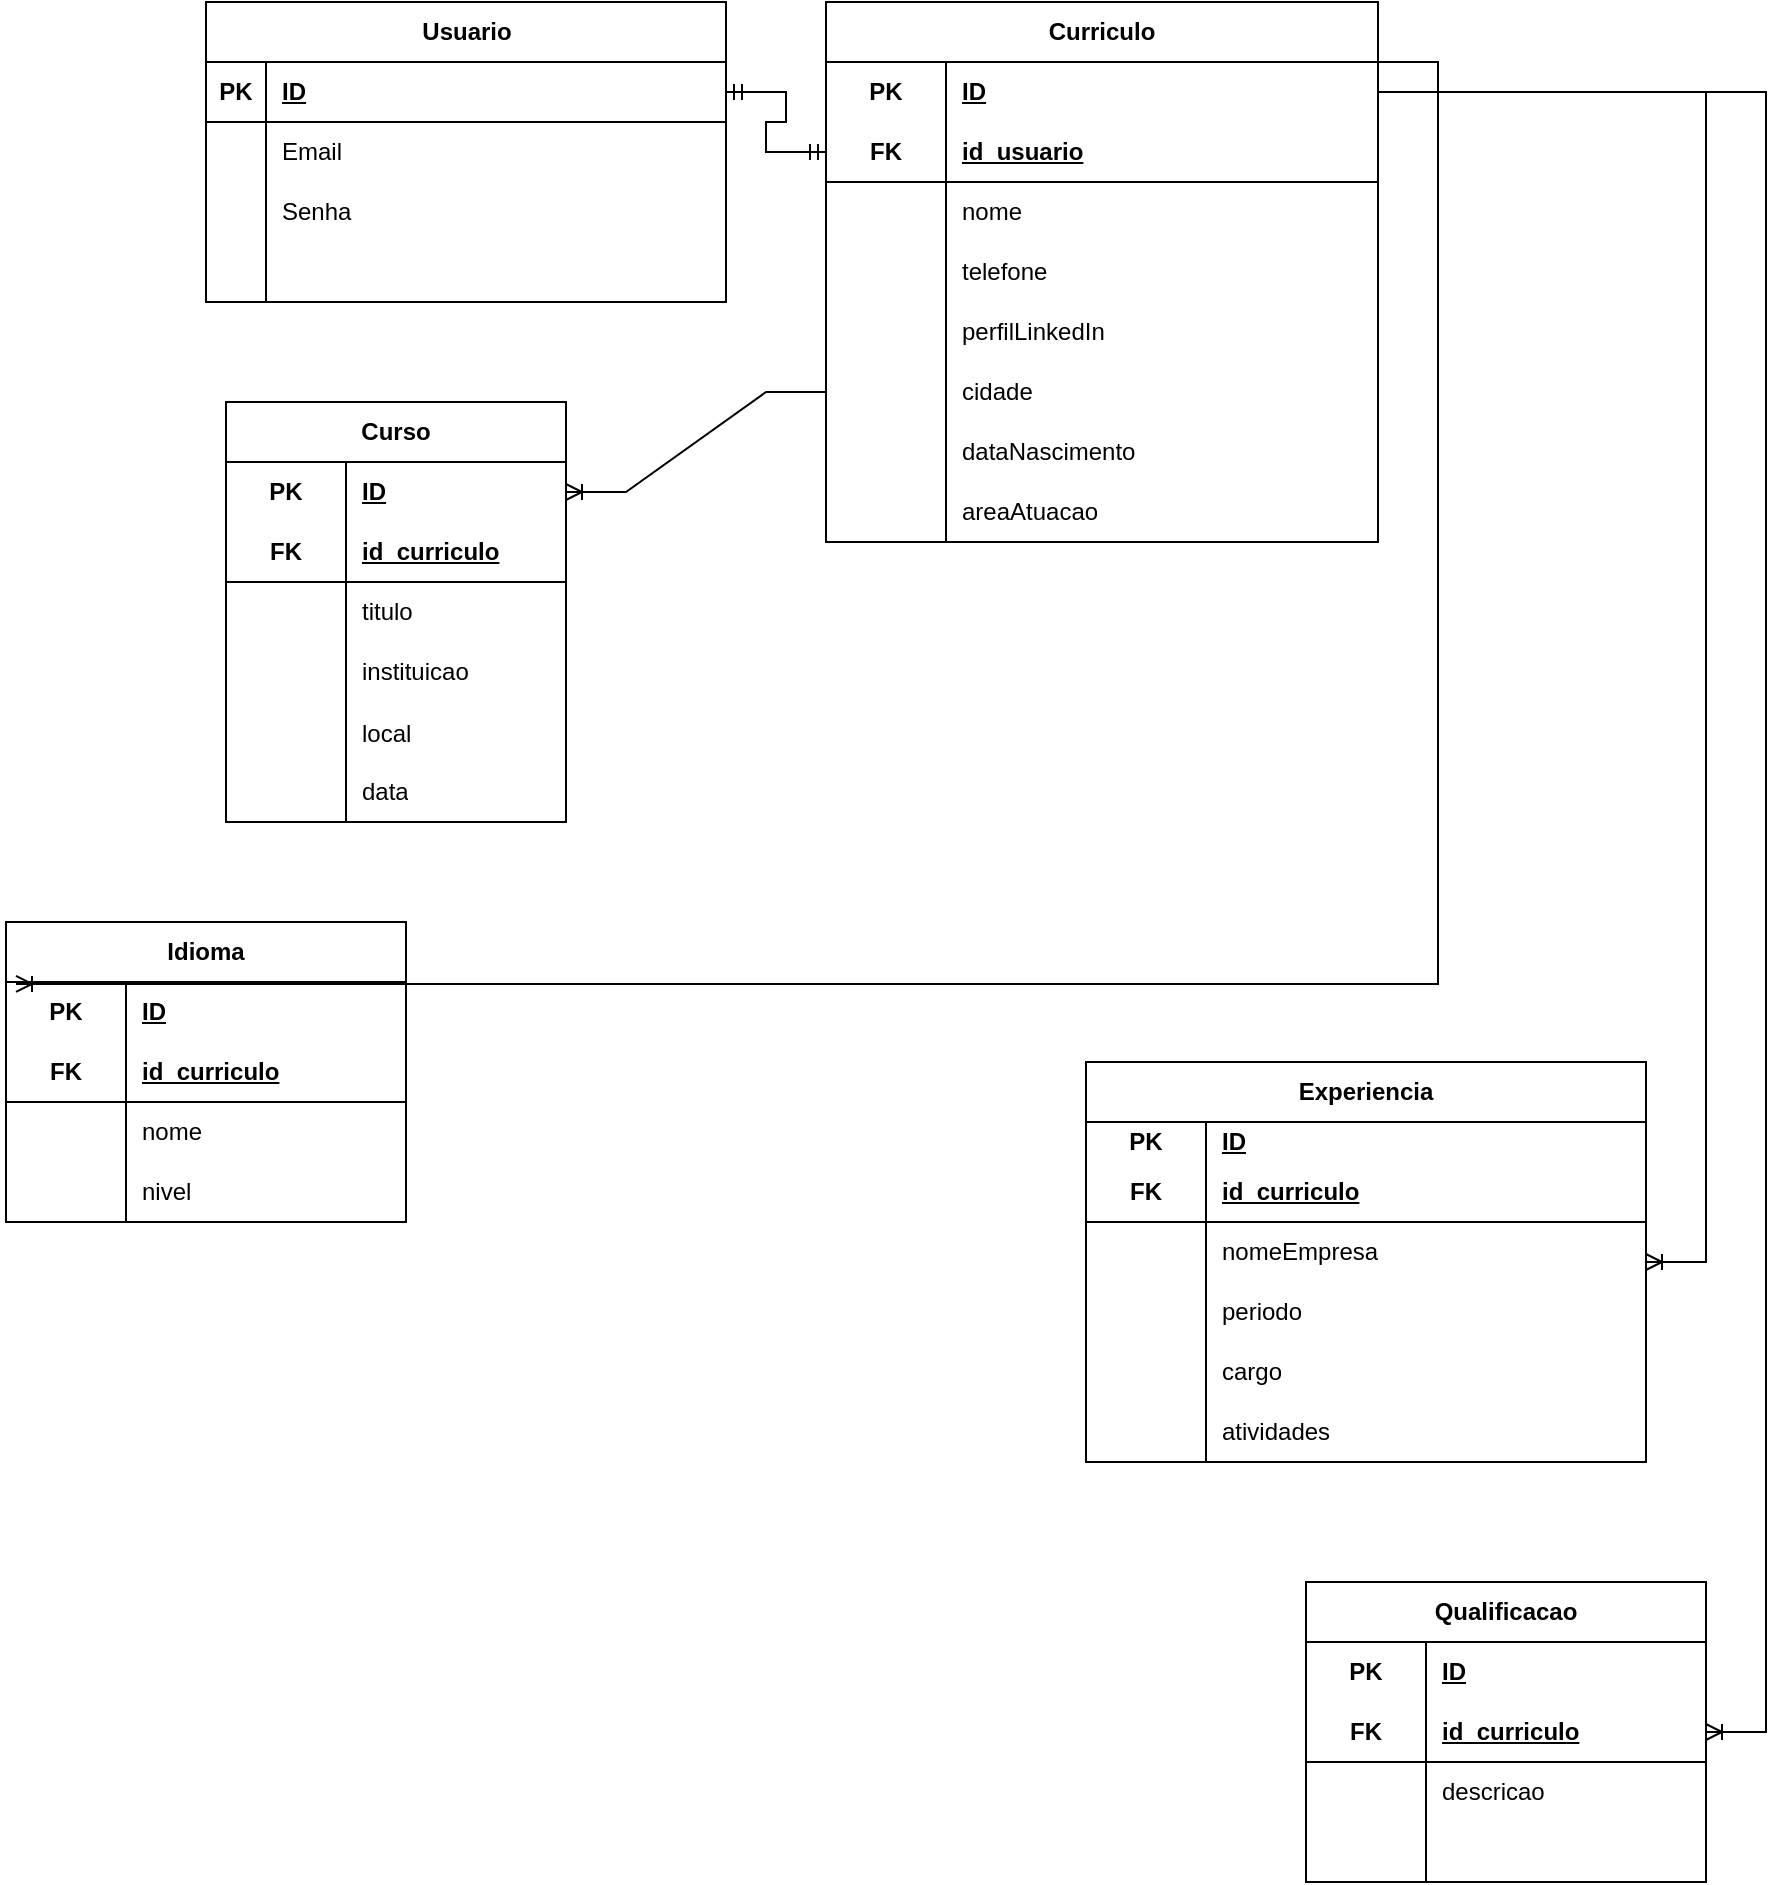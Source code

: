<mxfile version="22.0.8" type="github">
  <diagram name="Modelo de Entidade-Relacionamento" id="KbXfCUDERzNEMp6zrsGa">
    <mxGraphModel dx="2501" dy="750" grid="1" gridSize="10" guides="1" tooltips="1" connect="1" arrows="1" fold="1" page="1" pageScale="1" pageWidth="827" pageHeight="1169" math="0" shadow="0">
      <root>
        <mxCell id="0" />
        <mxCell id="1" parent="0" />
        <mxCell id="m5FnCCsyvvvx2oeaLUDX-4" value="Usuario" style="shape=table;startSize=30;container=1;collapsible=1;childLayout=tableLayout;fixedRows=1;rowLines=0;fontStyle=1;align=center;resizeLast=1;html=1;" vertex="1" parent="1">
          <mxGeometry x="10" y="20" width="260" height="150" as="geometry" />
        </mxCell>
        <mxCell id="m5FnCCsyvvvx2oeaLUDX-5" value="" style="shape=tableRow;horizontal=0;startSize=0;swimlaneHead=0;swimlaneBody=0;fillColor=none;collapsible=0;dropTarget=0;points=[[0,0.5],[1,0.5]];portConstraint=eastwest;top=0;left=0;right=0;bottom=1;" vertex="1" parent="m5FnCCsyvvvx2oeaLUDX-4">
          <mxGeometry y="30" width="260" height="30" as="geometry" />
        </mxCell>
        <mxCell id="m5FnCCsyvvvx2oeaLUDX-6" value="PK" style="shape=partialRectangle;connectable=0;fillColor=none;top=0;left=0;bottom=0;right=0;fontStyle=1;overflow=hidden;whiteSpace=wrap;html=1;" vertex="1" parent="m5FnCCsyvvvx2oeaLUDX-5">
          <mxGeometry width="30" height="30" as="geometry">
            <mxRectangle width="30" height="30" as="alternateBounds" />
          </mxGeometry>
        </mxCell>
        <mxCell id="m5FnCCsyvvvx2oeaLUDX-7" value="ID" style="shape=partialRectangle;connectable=0;fillColor=none;top=0;left=0;bottom=0;right=0;align=left;spacingLeft=6;fontStyle=5;overflow=hidden;whiteSpace=wrap;html=1;" vertex="1" parent="m5FnCCsyvvvx2oeaLUDX-5">
          <mxGeometry x="30" width="230" height="30" as="geometry">
            <mxRectangle width="230" height="30" as="alternateBounds" />
          </mxGeometry>
        </mxCell>
        <mxCell id="m5FnCCsyvvvx2oeaLUDX-8" value="" style="shape=tableRow;horizontal=0;startSize=0;swimlaneHead=0;swimlaneBody=0;fillColor=none;collapsible=0;dropTarget=0;points=[[0,0.5],[1,0.5]];portConstraint=eastwest;top=0;left=0;right=0;bottom=0;" vertex="1" parent="m5FnCCsyvvvx2oeaLUDX-4">
          <mxGeometry y="60" width="260" height="30" as="geometry" />
        </mxCell>
        <mxCell id="m5FnCCsyvvvx2oeaLUDX-9" value="" style="shape=partialRectangle;connectable=0;fillColor=none;top=0;left=0;bottom=0;right=0;editable=1;overflow=hidden;whiteSpace=wrap;html=1;" vertex="1" parent="m5FnCCsyvvvx2oeaLUDX-8">
          <mxGeometry width="30" height="30" as="geometry">
            <mxRectangle width="30" height="30" as="alternateBounds" />
          </mxGeometry>
        </mxCell>
        <mxCell id="m5FnCCsyvvvx2oeaLUDX-10" value="Email&lt;span style=&quot;white-space: pre;&quot;&gt;&#x9;&lt;/span&gt;" style="shape=partialRectangle;connectable=0;fillColor=none;top=0;left=0;bottom=0;right=0;align=left;spacingLeft=6;overflow=hidden;whiteSpace=wrap;html=1;" vertex="1" parent="m5FnCCsyvvvx2oeaLUDX-8">
          <mxGeometry x="30" width="230" height="30" as="geometry">
            <mxRectangle width="230" height="30" as="alternateBounds" />
          </mxGeometry>
        </mxCell>
        <mxCell id="m5FnCCsyvvvx2oeaLUDX-11" value="" style="shape=tableRow;horizontal=0;startSize=0;swimlaneHead=0;swimlaneBody=0;fillColor=none;collapsible=0;dropTarget=0;points=[[0,0.5],[1,0.5]];portConstraint=eastwest;top=0;left=0;right=0;bottom=0;" vertex="1" parent="m5FnCCsyvvvx2oeaLUDX-4">
          <mxGeometry y="90" width="260" height="30" as="geometry" />
        </mxCell>
        <mxCell id="m5FnCCsyvvvx2oeaLUDX-12" value="" style="shape=partialRectangle;connectable=0;fillColor=none;top=0;left=0;bottom=0;right=0;editable=1;overflow=hidden;whiteSpace=wrap;html=1;" vertex="1" parent="m5FnCCsyvvvx2oeaLUDX-11">
          <mxGeometry width="30" height="30" as="geometry">
            <mxRectangle width="30" height="30" as="alternateBounds" />
          </mxGeometry>
        </mxCell>
        <mxCell id="m5FnCCsyvvvx2oeaLUDX-13" value="Senha" style="shape=partialRectangle;connectable=0;fillColor=none;top=0;left=0;bottom=0;right=0;align=left;spacingLeft=6;overflow=hidden;whiteSpace=wrap;html=1;" vertex="1" parent="m5FnCCsyvvvx2oeaLUDX-11">
          <mxGeometry x="30" width="230" height="30" as="geometry">
            <mxRectangle width="230" height="30" as="alternateBounds" />
          </mxGeometry>
        </mxCell>
        <mxCell id="m5FnCCsyvvvx2oeaLUDX-14" value="" style="shape=tableRow;horizontal=0;startSize=0;swimlaneHead=0;swimlaneBody=0;fillColor=none;collapsible=0;dropTarget=0;points=[[0,0.5],[1,0.5]];portConstraint=eastwest;top=0;left=0;right=0;bottom=0;" vertex="1" parent="m5FnCCsyvvvx2oeaLUDX-4">
          <mxGeometry y="120" width="260" height="30" as="geometry" />
        </mxCell>
        <mxCell id="m5FnCCsyvvvx2oeaLUDX-15" value="" style="shape=partialRectangle;connectable=0;fillColor=none;top=0;left=0;bottom=0;right=0;editable=1;overflow=hidden;whiteSpace=wrap;html=1;" vertex="1" parent="m5FnCCsyvvvx2oeaLUDX-14">
          <mxGeometry width="30" height="30" as="geometry">
            <mxRectangle width="30" height="30" as="alternateBounds" />
          </mxGeometry>
        </mxCell>
        <mxCell id="m5FnCCsyvvvx2oeaLUDX-16" value="" style="shape=partialRectangle;connectable=0;fillColor=none;top=0;left=0;bottom=0;right=0;align=left;spacingLeft=6;overflow=hidden;whiteSpace=wrap;html=1;" vertex="1" parent="m5FnCCsyvvvx2oeaLUDX-14">
          <mxGeometry x="30" width="230" height="30" as="geometry">
            <mxRectangle width="230" height="30" as="alternateBounds" />
          </mxGeometry>
        </mxCell>
        <mxCell id="m5FnCCsyvvvx2oeaLUDX-17" value="Curriculo    " style="shape=table;startSize=30;container=1;collapsible=1;childLayout=tableLayout;fixedRows=1;rowLines=0;fontStyle=1;align=center;resizeLast=1;html=1;whiteSpace=wrap;" vertex="1" parent="1">
          <mxGeometry x="320" y="20" width="276" height="270" as="geometry" />
        </mxCell>
        <mxCell id="m5FnCCsyvvvx2oeaLUDX-18" value="" style="shape=tableRow;horizontal=0;startSize=0;swimlaneHead=0;swimlaneBody=0;fillColor=none;collapsible=0;dropTarget=0;points=[[0,0.5],[1,0.5]];portConstraint=eastwest;top=0;left=0;right=0;bottom=0;html=1;" vertex="1" parent="m5FnCCsyvvvx2oeaLUDX-17">
          <mxGeometry y="30" width="276" height="30" as="geometry" />
        </mxCell>
        <mxCell id="m5FnCCsyvvvx2oeaLUDX-19" value="PK" style="shape=partialRectangle;connectable=0;fillColor=none;top=0;left=0;bottom=0;right=0;fontStyle=1;overflow=hidden;html=1;whiteSpace=wrap;" vertex="1" parent="m5FnCCsyvvvx2oeaLUDX-18">
          <mxGeometry width="60" height="30" as="geometry">
            <mxRectangle width="60" height="30" as="alternateBounds" />
          </mxGeometry>
        </mxCell>
        <mxCell id="m5FnCCsyvvvx2oeaLUDX-20" value="ID" style="shape=partialRectangle;connectable=0;fillColor=none;top=0;left=0;bottom=0;right=0;align=left;spacingLeft=6;fontStyle=5;overflow=hidden;html=1;whiteSpace=wrap;" vertex="1" parent="m5FnCCsyvvvx2oeaLUDX-18">
          <mxGeometry x="60" width="216" height="30" as="geometry">
            <mxRectangle width="216" height="30" as="alternateBounds" />
          </mxGeometry>
        </mxCell>
        <mxCell id="m5FnCCsyvvvx2oeaLUDX-21" value="" style="shape=tableRow;horizontal=0;startSize=0;swimlaneHead=0;swimlaneBody=0;fillColor=none;collapsible=0;dropTarget=0;points=[[0,0.5],[1,0.5]];portConstraint=eastwest;top=0;left=0;right=0;bottom=1;html=1;" vertex="1" parent="m5FnCCsyvvvx2oeaLUDX-17">
          <mxGeometry y="60" width="276" height="30" as="geometry" />
        </mxCell>
        <mxCell id="m5FnCCsyvvvx2oeaLUDX-22" value="FK" style="shape=partialRectangle;connectable=0;fillColor=none;top=0;left=0;bottom=0;right=0;fontStyle=1;overflow=hidden;html=1;whiteSpace=wrap;" vertex="1" parent="m5FnCCsyvvvx2oeaLUDX-21">
          <mxGeometry width="60" height="30" as="geometry">
            <mxRectangle width="60" height="30" as="alternateBounds" />
          </mxGeometry>
        </mxCell>
        <mxCell id="m5FnCCsyvvvx2oeaLUDX-23" value="id_usuario " style="shape=partialRectangle;connectable=0;fillColor=none;top=0;left=0;bottom=0;right=0;align=left;spacingLeft=6;fontStyle=5;overflow=hidden;html=1;whiteSpace=wrap;" vertex="1" parent="m5FnCCsyvvvx2oeaLUDX-21">
          <mxGeometry x="60" width="216" height="30" as="geometry">
            <mxRectangle width="216" height="30" as="alternateBounds" />
          </mxGeometry>
        </mxCell>
        <mxCell id="m5FnCCsyvvvx2oeaLUDX-24" value="" style="shape=tableRow;horizontal=0;startSize=0;swimlaneHead=0;swimlaneBody=0;fillColor=none;collapsible=0;dropTarget=0;points=[[0,0.5],[1,0.5]];portConstraint=eastwest;top=0;left=0;right=0;bottom=0;html=1;" vertex="1" parent="m5FnCCsyvvvx2oeaLUDX-17">
          <mxGeometry y="90" width="276" height="30" as="geometry" />
        </mxCell>
        <mxCell id="m5FnCCsyvvvx2oeaLUDX-25" value="" style="shape=partialRectangle;connectable=0;fillColor=none;top=0;left=0;bottom=0;right=0;editable=1;overflow=hidden;html=1;whiteSpace=wrap;" vertex="1" parent="m5FnCCsyvvvx2oeaLUDX-24">
          <mxGeometry width="60" height="30" as="geometry">
            <mxRectangle width="60" height="30" as="alternateBounds" />
          </mxGeometry>
        </mxCell>
        <mxCell id="m5FnCCsyvvvx2oeaLUDX-26" value="nome            " style="shape=partialRectangle;connectable=0;fillColor=none;top=0;left=0;bottom=0;right=0;align=left;spacingLeft=6;overflow=hidden;html=1;whiteSpace=wrap;" vertex="1" parent="m5FnCCsyvvvx2oeaLUDX-24">
          <mxGeometry x="60" width="216" height="30" as="geometry">
            <mxRectangle width="216" height="30" as="alternateBounds" />
          </mxGeometry>
        </mxCell>
        <mxCell id="m5FnCCsyvvvx2oeaLUDX-27" value="" style="shape=tableRow;horizontal=0;startSize=0;swimlaneHead=0;swimlaneBody=0;fillColor=none;collapsible=0;dropTarget=0;points=[[0,0.5],[1,0.5]];portConstraint=eastwest;top=0;left=0;right=0;bottom=0;html=1;" vertex="1" parent="m5FnCCsyvvvx2oeaLUDX-17">
          <mxGeometry y="120" width="276" height="30" as="geometry" />
        </mxCell>
        <mxCell id="m5FnCCsyvvvx2oeaLUDX-28" value="" style="shape=partialRectangle;connectable=0;fillColor=none;top=0;left=0;bottom=0;right=0;editable=1;overflow=hidden;html=1;whiteSpace=wrap;" vertex="1" parent="m5FnCCsyvvvx2oeaLUDX-27">
          <mxGeometry width="60" height="30" as="geometry">
            <mxRectangle width="60" height="30" as="alternateBounds" />
          </mxGeometry>
        </mxCell>
        <mxCell id="m5FnCCsyvvvx2oeaLUDX-29" value="telefone        " style="shape=partialRectangle;connectable=0;fillColor=none;top=0;left=0;bottom=0;right=0;align=left;spacingLeft=6;overflow=hidden;html=1;whiteSpace=wrap;" vertex="1" parent="m5FnCCsyvvvx2oeaLUDX-27">
          <mxGeometry x="60" width="216" height="30" as="geometry">
            <mxRectangle width="216" height="30" as="alternateBounds" />
          </mxGeometry>
        </mxCell>
        <mxCell id="m5FnCCsyvvvx2oeaLUDX-30" value="" style="shape=tableRow;horizontal=0;startSize=0;swimlaneHead=0;swimlaneBody=0;fillColor=none;collapsible=0;dropTarget=0;points=[[0,0.5],[1,0.5]];portConstraint=eastwest;top=0;left=0;right=0;bottom=0;html=1;" vertex="1" parent="m5FnCCsyvvvx2oeaLUDX-17">
          <mxGeometry y="150" width="276" height="30" as="geometry" />
        </mxCell>
        <mxCell id="m5FnCCsyvvvx2oeaLUDX-31" value="" style="shape=partialRectangle;connectable=0;fillColor=none;top=0;left=0;bottom=0;right=0;editable=1;overflow=hidden;html=1;whiteSpace=wrap;" vertex="1" parent="m5FnCCsyvvvx2oeaLUDX-30">
          <mxGeometry width="60" height="30" as="geometry">
            <mxRectangle width="60" height="30" as="alternateBounds" />
          </mxGeometry>
        </mxCell>
        <mxCell id="m5FnCCsyvvvx2oeaLUDX-32" value="perfilLinkedIn  " style="shape=partialRectangle;connectable=0;fillColor=none;top=0;left=0;bottom=0;right=0;align=left;spacingLeft=6;overflow=hidden;html=1;whiteSpace=wrap;" vertex="1" parent="m5FnCCsyvvvx2oeaLUDX-30">
          <mxGeometry x="60" width="216" height="30" as="geometry">
            <mxRectangle width="216" height="30" as="alternateBounds" />
          </mxGeometry>
        </mxCell>
        <mxCell id="m5FnCCsyvvvx2oeaLUDX-33" value="" style="shape=tableRow;horizontal=0;startSize=0;swimlaneHead=0;swimlaneBody=0;fillColor=none;collapsible=0;dropTarget=0;points=[[0,0.5],[1,0.5]];portConstraint=eastwest;top=0;left=0;right=0;bottom=0;html=1;" vertex="1" parent="m5FnCCsyvvvx2oeaLUDX-17">
          <mxGeometry y="180" width="276" height="30" as="geometry" />
        </mxCell>
        <mxCell id="m5FnCCsyvvvx2oeaLUDX-34" value="" style="shape=partialRectangle;connectable=0;fillColor=none;top=0;left=0;bottom=0;right=0;editable=1;overflow=hidden;html=1;whiteSpace=wrap;" vertex="1" parent="m5FnCCsyvvvx2oeaLUDX-33">
          <mxGeometry width="60" height="30" as="geometry">
            <mxRectangle width="60" height="30" as="alternateBounds" />
          </mxGeometry>
        </mxCell>
        <mxCell id="m5FnCCsyvvvx2oeaLUDX-35" value="cidade          " style="shape=partialRectangle;connectable=0;fillColor=none;top=0;left=0;bottom=0;right=0;align=left;spacingLeft=6;overflow=hidden;html=1;whiteSpace=wrap;" vertex="1" parent="m5FnCCsyvvvx2oeaLUDX-33">
          <mxGeometry x="60" width="216" height="30" as="geometry">
            <mxRectangle width="216" height="30" as="alternateBounds" />
          </mxGeometry>
        </mxCell>
        <mxCell id="m5FnCCsyvvvx2oeaLUDX-36" value="" style="shape=tableRow;horizontal=0;startSize=0;swimlaneHead=0;swimlaneBody=0;fillColor=none;collapsible=0;dropTarget=0;points=[[0,0.5],[1,0.5]];portConstraint=eastwest;top=0;left=0;right=0;bottom=0;html=1;" vertex="1" parent="m5FnCCsyvvvx2oeaLUDX-17">
          <mxGeometry y="210" width="276" height="30" as="geometry" />
        </mxCell>
        <mxCell id="m5FnCCsyvvvx2oeaLUDX-37" value="" style="shape=partialRectangle;connectable=0;fillColor=none;top=0;left=0;bottom=0;right=0;editable=1;overflow=hidden;html=1;whiteSpace=wrap;" vertex="1" parent="m5FnCCsyvvvx2oeaLUDX-36">
          <mxGeometry width="60" height="30" as="geometry">
            <mxRectangle width="60" height="30" as="alternateBounds" />
          </mxGeometry>
        </mxCell>
        <mxCell id="m5FnCCsyvvvx2oeaLUDX-38" value="dataNascimento  " style="shape=partialRectangle;connectable=0;fillColor=none;top=0;left=0;bottom=0;right=0;align=left;spacingLeft=6;overflow=hidden;html=1;whiteSpace=wrap;" vertex="1" parent="m5FnCCsyvvvx2oeaLUDX-36">
          <mxGeometry x="60" width="216" height="30" as="geometry">
            <mxRectangle width="216" height="30" as="alternateBounds" />
          </mxGeometry>
        </mxCell>
        <mxCell id="m5FnCCsyvvvx2oeaLUDX-39" value="" style="shape=tableRow;horizontal=0;startSize=0;swimlaneHead=0;swimlaneBody=0;fillColor=none;collapsible=0;dropTarget=0;points=[[0,0.5],[1,0.5]];portConstraint=eastwest;top=0;left=0;right=0;bottom=0;html=1;" vertex="1" parent="m5FnCCsyvvvx2oeaLUDX-17">
          <mxGeometry y="240" width="276" height="30" as="geometry" />
        </mxCell>
        <mxCell id="m5FnCCsyvvvx2oeaLUDX-40" value="" style="shape=partialRectangle;connectable=0;fillColor=none;top=0;left=0;bottom=0;right=0;editable=1;overflow=hidden;html=1;whiteSpace=wrap;" vertex="1" parent="m5FnCCsyvvvx2oeaLUDX-39">
          <mxGeometry width="60" height="30" as="geometry">
            <mxRectangle width="60" height="30" as="alternateBounds" />
          </mxGeometry>
        </mxCell>
        <mxCell id="m5FnCCsyvvvx2oeaLUDX-41" value="areaAtuacao     " style="shape=partialRectangle;connectable=0;fillColor=none;top=0;left=0;bottom=0;right=0;align=left;spacingLeft=6;overflow=hidden;html=1;whiteSpace=wrap;" vertex="1" parent="m5FnCCsyvvvx2oeaLUDX-39">
          <mxGeometry x="60" width="216" height="30" as="geometry">
            <mxRectangle width="216" height="30" as="alternateBounds" />
          </mxGeometry>
        </mxCell>
        <mxCell id="m5FnCCsyvvvx2oeaLUDX-42" value="Experiencia " style="shape=table;startSize=30;container=1;collapsible=1;childLayout=tableLayout;fixedRows=1;rowLines=0;fontStyle=1;align=center;resizeLast=1;html=1;whiteSpace=wrap;" vertex="1" parent="1">
          <mxGeometry x="450" y="550" width="280" height="200" as="geometry" />
        </mxCell>
        <mxCell id="m5FnCCsyvvvx2oeaLUDX-43" value="" style="shape=tableRow;horizontal=0;startSize=0;swimlaneHead=0;swimlaneBody=0;fillColor=none;collapsible=0;dropTarget=0;points=[[0,0.5],[1,0.5]];portConstraint=eastwest;top=0;left=0;right=0;bottom=0;html=1;" vertex="1" parent="m5FnCCsyvvvx2oeaLUDX-42">
          <mxGeometry y="30" width="280" height="20" as="geometry" />
        </mxCell>
        <mxCell id="m5FnCCsyvvvx2oeaLUDX-44" value="PK" style="shape=partialRectangle;connectable=0;fillColor=none;top=0;left=0;bottom=0;right=0;fontStyle=1;overflow=hidden;html=1;whiteSpace=wrap;" vertex="1" parent="m5FnCCsyvvvx2oeaLUDX-43">
          <mxGeometry width="60" height="20" as="geometry">
            <mxRectangle width="60" height="20" as="alternateBounds" />
          </mxGeometry>
        </mxCell>
        <mxCell id="m5FnCCsyvvvx2oeaLUDX-45" value="ID" style="shape=partialRectangle;connectable=0;fillColor=none;top=0;left=0;bottom=0;right=0;align=left;spacingLeft=6;fontStyle=5;overflow=hidden;html=1;whiteSpace=wrap;" vertex="1" parent="m5FnCCsyvvvx2oeaLUDX-43">
          <mxGeometry x="60" width="220" height="20" as="geometry">
            <mxRectangle width="220" height="20" as="alternateBounds" />
          </mxGeometry>
        </mxCell>
        <mxCell id="m5FnCCsyvvvx2oeaLUDX-46" value="" style="shape=tableRow;horizontal=0;startSize=0;swimlaneHead=0;swimlaneBody=0;fillColor=none;collapsible=0;dropTarget=0;points=[[0,0.5],[1,0.5]];portConstraint=eastwest;top=0;left=0;right=0;bottom=1;html=1;" vertex="1" parent="m5FnCCsyvvvx2oeaLUDX-42">
          <mxGeometry y="50" width="280" height="30" as="geometry" />
        </mxCell>
        <mxCell id="m5FnCCsyvvvx2oeaLUDX-47" value="FK" style="shape=partialRectangle;connectable=0;fillColor=none;top=0;left=0;bottom=0;right=0;fontStyle=1;overflow=hidden;html=1;whiteSpace=wrap;" vertex="1" parent="m5FnCCsyvvvx2oeaLUDX-46">
          <mxGeometry width="60" height="30" as="geometry">
            <mxRectangle width="60" height="30" as="alternateBounds" />
          </mxGeometry>
        </mxCell>
        <mxCell id="m5FnCCsyvvvx2oeaLUDX-48" value="id_curriculo" style="shape=partialRectangle;connectable=0;fillColor=none;top=0;left=0;bottom=0;right=0;align=left;spacingLeft=6;fontStyle=5;overflow=hidden;html=1;whiteSpace=wrap;" vertex="1" parent="m5FnCCsyvvvx2oeaLUDX-46">
          <mxGeometry x="60" width="220" height="30" as="geometry">
            <mxRectangle width="220" height="30" as="alternateBounds" />
          </mxGeometry>
        </mxCell>
        <mxCell id="m5FnCCsyvvvx2oeaLUDX-49" value="" style="shape=tableRow;horizontal=0;startSize=0;swimlaneHead=0;swimlaneBody=0;fillColor=none;collapsible=0;dropTarget=0;points=[[0,0.5],[1,0.5]];portConstraint=eastwest;top=0;left=0;right=0;bottom=0;html=1;" vertex="1" parent="m5FnCCsyvvvx2oeaLUDX-42">
          <mxGeometry y="80" width="280" height="30" as="geometry" />
        </mxCell>
        <mxCell id="m5FnCCsyvvvx2oeaLUDX-50" value="" style="shape=partialRectangle;connectable=0;fillColor=none;top=0;left=0;bottom=0;right=0;editable=1;overflow=hidden;html=1;whiteSpace=wrap;" vertex="1" parent="m5FnCCsyvvvx2oeaLUDX-49">
          <mxGeometry width="60" height="30" as="geometry">
            <mxRectangle width="60" height="30" as="alternateBounds" />
          </mxGeometry>
        </mxCell>
        <mxCell id="m5FnCCsyvvvx2oeaLUDX-51" value="nomeEmpresa " style="shape=partialRectangle;connectable=0;fillColor=none;top=0;left=0;bottom=0;right=0;align=left;spacingLeft=6;overflow=hidden;html=1;whiteSpace=wrap;" vertex="1" parent="m5FnCCsyvvvx2oeaLUDX-49">
          <mxGeometry x="60" width="220" height="30" as="geometry">
            <mxRectangle width="220" height="30" as="alternateBounds" />
          </mxGeometry>
        </mxCell>
        <mxCell id="m5FnCCsyvvvx2oeaLUDX-52" value="" style="shape=tableRow;horizontal=0;startSize=0;swimlaneHead=0;swimlaneBody=0;fillColor=none;collapsible=0;dropTarget=0;points=[[0,0.5],[1,0.5]];portConstraint=eastwest;top=0;left=0;right=0;bottom=0;html=1;" vertex="1" parent="m5FnCCsyvvvx2oeaLUDX-42">
          <mxGeometry y="110" width="280" height="30" as="geometry" />
        </mxCell>
        <mxCell id="m5FnCCsyvvvx2oeaLUDX-53" value="" style="shape=partialRectangle;connectable=0;fillColor=none;top=0;left=0;bottom=0;right=0;editable=1;overflow=hidden;html=1;whiteSpace=wrap;" vertex="1" parent="m5FnCCsyvvvx2oeaLUDX-52">
          <mxGeometry width="60" height="30" as="geometry">
            <mxRectangle width="60" height="30" as="alternateBounds" />
          </mxGeometry>
        </mxCell>
        <mxCell id="m5FnCCsyvvvx2oeaLUDX-54" value="periodo     " style="shape=partialRectangle;connectable=0;fillColor=none;top=0;left=0;bottom=0;right=0;align=left;spacingLeft=6;overflow=hidden;html=1;whiteSpace=wrap;" vertex="1" parent="m5FnCCsyvvvx2oeaLUDX-52">
          <mxGeometry x="60" width="220" height="30" as="geometry">
            <mxRectangle width="220" height="30" as="alternateBounds" />
          </mxGeometry>
        </mxCell>
        <mxCell id="m5FnCCsyvvvx2oeaLUDX-55" value="" style="shape=tableRow;horizontal=0;startSize=0;swimlaneHead=0;swimlaneBody=0;fillColor=none;collapsible=0;dropTarget=0;points=[[0,0.5],[1,0.5]];portConstraint=eastwest;top=0;left=0;right=0;bottom=0;html=1;" vertex="1" parent="m5FnCCsyvvvx2oeaLUDX-42">
          <mxGeometry y="140" width="280" height="30" as="geometry" />
        </mxCell>
        <mxCell id="m5FnCCsyvvvx2oeaLUDX-56" value="" style="shape=partialRectangle;connectable=0;fillColor=none;top=0;left=0;bottom=0;right=0;editable=1;overflow=hidden;html=1;whiteSpace=wrap;" vertex="1" parent="m5FnCCsyvvvx2oeaLUDX-55">
          <mxGeometry width="60" height="30" as="geometry">
            <mxRectangle width="60" height="30" as="alternateBounds" />
          </mxGeometry>
        </mxCell>
        <mxCell id="m5FnCCsyvvvx2oeaLUDX-57" value="cargo       " style="shape=partialRectangle;connectable=0;fillColor=none;top=0;left=0;bottom=0;right=0;align=left;spacingLeft=6;overflow=hidden;html=1;whiteSpace=wrap;" vertex="1" parent="m5FnCCsyvvvx2oeaLUDX-55">
          <mxGeometry x="60" width="220" height="30" as="geometry">
            <mxRectangle width="220" height="30" as="alternateBounds" />
          </mxGeometry>
        </mxCell>
        <mxCell id="m5FnCCsyvvvx2oeaLUDX-58" value="" style="shape=tableRow;horizontal=0;startSize=0;swimlaneHead=0;swimlaneBody=0;fillColor=none;collapsible=0;dropTarget=0;points=[[0,0.5],[1,0.5]];portConstraint=eastwest;top=0;left=0;right=0;bottom=0;html=1;" vertex="1" parent="m5FnCCsyvvvx2oeaLUDX-42">
          <mxGeometry y="170" width="280" height="30" as="geometry" />
        </mxCell>
        <mxCell id="m5FnCCsyvvvx2oeaLUDX-59" value="" style="shape=partialRectangle;connectable=0;fillColor=none;top=0;left=0;bottom=0;right=0;editable=1;overflow=hidden;html=1;whiteSpace=wrap;" vertex="1" parent="m5FnCCsyvvvx2oeaLUDX-58">
          <mxGeometry width="60" height="30" as="geometry">
            <mxRectangle width="60" height="30" as="alternateBounds" />
          </mxGeometry>
        </mxCell>
        <mxCell id="m5FnCCsyvvvx2oeaLUDX-60" value="atividades  " style="shape=partialRectangle;connectable=0;fillColor=none;top=0;left=0;bottom=0;right=0;align=left;spacingLeft=6;overflow=hidden;html=1;whiteSpace=wrap;" vertex="1" parent="m5FnCCsyvvvx2oeaLUDX-58">
          <mxGeometry x="60" width="220" height="30" as="geometry">
            <mxRectangle width="220" height="30" as="alternateBounds" />
          </mxGeometry>
        </mxCell>
        <mxCell id="m5FnCCsyvvvx2oeaLUDX-61" value="Qualificacao" style="shape=table;startSize=30;container=1;collapsible=1;childLayout=tableLayout;fixedRows=1;rowLines=0;fontStyle=1;align=center;resizeLast=1;html=1;whiteSpace=wrap;" vertex="1" parent="1">
          <mxGeometry x="560" y="810" width="200" height="150" as="geometry" />
        </mxCell>
        <mxCell id="m5FnCCsyvvvx2oeaLUDX-62" value="" style="shape=tableRow;horizontal=0;startSize=0;swimlaneHead=0;swimlaneBody=0;fillColor=none;collapsible=0;dropTarget=0;points=[[0,0.5],[1,0.5]];portConstraint=eastwest;top=0;left=0;right=0;bottom=0;html=1;" vertex="1" parent="m5FnCCsyvvvx2oeaLUDX-61">
          <mxGeometry y="30" width="200" height="30" as="geometry" />
        </mxCell>
        <mxCell id="m5FnCCsyvvvx2oeaLUDX-63" value="PK" style="shape=partialRectangle;connectable=0;fillColor=none;top=0;left=0;bottom=0;right=0;fontStyle=1;overflow=hidden;html=1;whiteSpace=wrap;" vertex="1" parent="m5FnCCsyvvvx2oeaLUDX-62">
          <mxGeometry width="60" height="30" as="geometry">
            <mxRectangle width="60" height="30" as="alternateBounds" />
          </mxGeometry>
        </mxCell>
        <mxCell id="m5FnCCsyvvvx2oeaLUDX-64" value="ID" style="shape=partialRectangle;connectable=0;fillColor=none;top=0;left=0;bottom=0;right=0;align=left;spacingLeft=6;fontStyle=5;overflow=hidden;html=1;whiteSpace=wrap;" vertex="1" parent="m5FnCCsyvvvx2oeaLUDX-62">
          <mxGeometry x="60" width="140" height="30" as="geometry">
            <mxRectangle width="140" height="30" as="alternateBounds" />
          </mxGeometry>
        </mxCell>
        <mxCell id="m5FnCCsyvvvx2oeaLUDX-65" value="" style="shape=tableRow;horizontal=0;startSize=0;swimlaneHead=0;swimlaneBody=0;fillColor=none;collapsible=0;dropTarget=0;points=[[0,0.5],[1,0.5]];portConstraint=eastwest;top=0;left=0;right=0;bottom=1;html=1;" vertex="1" parent="m5FnCCsyvvvx2oeaLUDX-61">
          <mxGeometry y="60" width="200" height="30" as="geometry" />
        </mxCell>
        <mxCell id="m5FnCCsyvvvx2oeaLUDX-66" value="FK" style="shape=partialRectangle;connectable=0;fillColor=none;top=0;left=0;bottom=0;right=0;fontStyle=1;overflow=hidden;html=1;whiteSpace=wrap;" vertex="1" parent="m5FnCCsyvvvx2oeaLUDX-65">
          <mxGeometry width="60" height="30" as="geometry">
            <mxRectangle width="60" height="30" as="alternateBounds" />
          </mxGeometry>
        </mxCell>
        <mxCell id="m5FnCCsyvvvx2oeaLUDX-67" value="id_curriculo" style="shape=partialRectangle;connectable=0;fillColor=none;top=0;left=0;bottom=0;right=0;align=left;spacingLeft=6;fontStyle=5;overflow=hidden;html=1;whiteSpace=wrap;" vertex="1" parent="m5FnCCsyvvvx2oeaLUDX-65">
          <mxGeometry x="60" width="140" height="30" as="geometry">
            <mxRectangle width="140" height="30" as="alternateBounds" />
          </mxGeometry>
        </mxCell>
        <mxCell id="m5FnCCsyvvvx2oeaLUDX-68" value="" style="shape=tableRow;horizontal=0;startSize=0;swimlaneHead=0;swimlaneBody=0;fillColor=none;collapsible=0;dropTarget=0;points=[[0,0.5],[1,0.5]];portConstraint=eastwest;top=0;left=0;right=0;bottom=0;html=1;" vertex="1" parent="m5FnCCsyvvvx2oeaLUDX-61">
          <mxGeometry y="90" width="200" height="30" as="geometry" />
        </mxCell>
        <mxCell id="m5FnCCsyvvvx2oeaLUDX-69" value="" style="shape=partialRectangle;connectable=0;fillColor=none;top=0;left=0;bottom=0;right=0;editable=1;overflow=hidden;html=1;whiteSpace=wrap;" vertex="1" parent="m5FnCCsyvvvx2oeaLUDX-68">
          <mxGeometry width="60" height="30" as="geometry">
            <mxRectangle width="60" height="30" as="alternateBounds" />
          </mxGeometry>
        </mxCell>
        <mxCell id="m5FnCCsyvvvx2oeaLUDX-70" value="descricao   " style="shape=partialRectangle;connectable=0;fillColor=none;top=0;left=0;bottom=0;right=0;align=left;spacingLeft=6;overflow=hidden;html=1;whiteSpace=wrap;" vertex="1" parent="m5FnCCsyvvvx2oeaLUDX-68">
          <mxGeometry x="60" width="140" height="30" as="geometry">
            <mxRectangle width="140" height="30" as="alternateBounds" />
          </mxGeometry>
        </mxCell>
        <mxCell id="m5FnCCsyvvvx2oeaLUDX-71" value="" style="shape=tableRow;horizontal=0;startSize=0;swimlaneHead=0;swimlaneBody=0;fillColor=none;collapsible=0;dropTarget=0;points=[[0,0.5],[1,0.5]];portConstraint=eastwest;top=0;left=0;right=0;bottom=0;html=1;" vertex="1" parent="m5FnCCsyvvvx2oeaLUDX-61">
          <mxGeometry y="120" width="200" height="30" as="geometry" />
        </mxCell>
        <mxCell id="m5FnCCsyvvvx2oeaLUDX-72" value="" style="shape=partialRectangle;connectable=0;fillColor=none;top=0;left=0;bottom=0;right=0;editable=1;overflow=hidden;html=1;whiteSpace=wrap;" vertex="1" parent="m5FnCCsyvvvx2oeaLUDX-71">
          <mxGeometry width="60" height="30" as="geometry">
            <mxRectangle width="60" height="30" as="alternateBounds" />
          </mxGeometry>
        </mxCell>
        <mxCell id="m5FnCCsyvvvx2oeaLUDX-73" value="" style="shape=partialRectangle;connectable=0;fillColor=none;top=0;left=0;bottom=0;right=0;align=left;spacingLeft=6;overflow=hidden;html=1;whiteSpace=wrap;" vertex="1" parent="m5FnCCsyvvvx2oeaLUDX-71">
          <mxGeometry x="60" width="140" height="30" as="geometry">
            <mxRectangle width="140" height="30" as="alternateBounds" />
          </mxGeometry>
        </mxCell>
        <mxCell id="m5FnCCsyvvvx2oeaLUDX-88" value="Idioma    " style="shape=table;startSize=30;container=1;collapsible=1;childLayout=tableLayout;fixedRows=1;rowLines=0;fontStyle=1;align=center;resizeLast=1;html=1;whiteSpace=wrap;" vertex="1" parent="1">
          <mxGeometry x="-90" y="480" width="200" height="150" as="geometry" />
        </mxCell>
        <mxCell id="m5FnCCsyvvvx2oeaLUDX-89" value="" style="shape=tableRow;horizontal=0;startSize=0;swimlaneHead=0;swimlaneBody=0;fillColor=none;collapsible=0;dropTarget=0;points=[[0,0.5],[1,0.5]];portConstraint=eastwest;top=0;left=0;right=0;bottom=0;html=1;" vertex="1" parent="m5FnCCsyvvvx2oeaLUDX-88">
          <mxGeometry y="30" width="200" height="30" as="geometry" />
        </mxCell>
        <mxCell id="m5FnCCsyvvvx2oeaLUDX-90" value="PK" style="shape=partialRectangle;connectable=0;fillColor=none;top=0;left=0;bottom=0;right=0;fontStyle=1;overflow=hidden;html=1;whiteSpace=wrap;" vertex="1" parent="m5FnCCsyvvvx2oeaLUDX-89">
          <mxGeometry width="60" height="30" as="geometry">
            <mxRectangle width="60" height="30" as="alternateBounds" />
          </mxGeometry>
        </mxCell>
        <mxCell id="m5FnCCsyvvvx2oeaLUDX-91" value="ID" style="shape=partialRectangle;connectable=0;fillColor=none;top=0;left=0;bottom=0;right=0;align=left;spacingLeft=6;fontStyle=5;overflow=hidden;html=1;whiteSpace=wrap;" vertex="1" parent="m5FnCCsyvvvx2oeaLUDX-89">
          <mxGeometry x="60" width="140" height="30" as="geometry">
            <mxRectangle width="140" height="30" as="alternateBounds" />
          </mxGeometry>
        </mxCell>
        <mxCell id="m5FnCCsyvvvx2oeaLUDX-92" value="" style="shape=tableRow;horizontal=0;startSize=0;swimlaneHead=0;swimlaneBody=0;fillColor=none;collapsible=0;dropTarget=0;points=[[0,0.5],[1,0.5]];portConstraint=eastwest;top=0;left=0;right=0;bottom=1;html=1;" vertex="1" parent="m5FnCCsyvvvx2oeaLUDX-88">
          <mxGeometry y="60" width="200" height="30" as="geometry" />
        </mxCell>
        <mxCell id="m5FnCCsyvvvx2oeaLUDX-93" value="FK" style="shape=partialRectangle;connectable=0;fillColor=none;top=0;left=0;bottom=0;right=0;fontStyle=1;overflow=hidden;html=1;whiteSpace=wrap;" vertex="1" parent="m5FnCCsyvvvx2oeaLUDX-92">
          <mxGeometry width="60" height="30" as="geometry">
            <mxRectangle width="60" height="30" as="alternateBounds" />
          </mxGeometry>
        </mxCell>
        <mxCell id="m5FnCCsyvvvx2oeaLUDX-94" value="id_curriculo" style="shape=partialRectangle;connectable=0;fillColor=none;top=0;left=0;bottom=0;right=0;align=left;spacingLeft=6;fontStyle=5;overflow=hidden;html=1;whiteSpace=wrap;" vertex="1" parent="m5FnCCsyvvvx2oeaLUDX-92">
          <mxGeometry x="60" width="140" height="30" as="geometry">
            <mxRectangle width="140" height="30" as="alternateBounds" />
          </mxGeometry>
        </mxCell>
        <mxCell id="m5FnCCsyvvvx2oeaLUDX-95" value="" style="shape=tableRow;horizontal=0;startSize=0;swimlaneHead=0;swimlaneBody=0;fillColor=none;collapsible=0;dropTarget=0;points=[[0,0.5],[1,0.5]];portConstraint=eastwest;top=0;left=0;right=0;bottom=0;html=1;" vertex="1" parent="m5FnCCsyvvvx2oeaLUDX-88">
          <mxGeometry y="90" width="200" height="30" as="geometry" />
        </mxCell>
        <mxCell id="m5FnCCsyvvvx2oeaLUDX-96" value="" style="shape=partialRectangle;connectable=0;fillColor=none;top=0;left=0;bottom=0;right=0;editable=1;overflow=hidden;html=1;whiteSpace=wrap;" vertex="1" parent="m5FnCCsyvvvx2oeaLUDX-95">
          <mxGeometry width="60" height="30" as="geometry">
            <mxRectangle width="60" height="30" as="alternateBounds" />
          </mxGeometry>
        </mxCell>
        <mxCell id="m5FnCCsyvvvx2oeaLUDX-97" value="nome        " style="shape=partialRectangle;connectable=0;fillColor=none;top=0;left=0;bottom=0;right=0;align=left;spacingLeft=6;overflow=hidden;html=1;whiteSpace=wrap;" vertex="1" parent="m5FnCCsyvvvx2oeaLUDX-95">
          <mxGeometry x="60" width="140" height="30" as="geometry">
            <mxRectangle width="140" height="30" as="alternateBounds" />
          </mxGeometry>
        </mxCell>
        <mxCell id="m5FnCCsyvvvx2oeaLUDX-101" value="" style="shape=tableRow;horizontal=0;startSize=0;swimlaneHead=0;swimlaneBody=0;fillColor=none;collapsible=0;dropTarget=0;points=[[0,0.5],[1,0.5]];portConstraint=eastwest;top=0;left=0;right=0;bottom=0;html=1;" vertex="1" parent="m5FnCCsyvvvx2oeaLUDX-88">
          <mxGeometry y="120" width="200" height="30" as="geometry" />
        </mxCell>
        <mxCell id="m5FnCCsyvvvx2oeaLUDX-102" value="" style="shape=partialRectangle;connectable=0;fillColor=none;top=0;left=0;bottom=0;right=0;editable=1;overflow=hidden;html=1;whiteSpace=wrap;" vertex="1" parent="m5FnCCsyvvvx2oeaLUDX-101">
          <mxGeometry width="60" height="30" as="geometry">
            <mxRectangle width="60" height="30" as="alternateBounds" />
          </mxGeometry>
        </mxCell>
        <mxCell id="m5FnCCsyvvvx2oeaLUDX-103" value="nivel       " style="shape=partialRectangle;connectable=0;fillColor=none;top=0;left=0;bottom=0;right=0;align=left;spacingLeft=6;overflow=hidden;html=1;whiteSpace=wrap;" vertex="1" parent="m5FnCCsyvvvx2oeaLUDX-101">
          <mxGeometry x="60" width="140" height="30" as="geometry">
            <mxRectangle width="140" height="30" as="alternateBounds" />
          </mxGeometry>
        </mxCell>
        <mxCell id="m5FnCCsyvvvx2oeaLUDX-104" value="Curso    " style="shape=table;startSize=30;container=1;collapsible=1;childLayout=tableLayout;fixedRows=1;rowLines=0;fontStyle=1;align=center;resizeLast=1;html=1;whiteSpace=wrap;" vertex="1" parent="1">
          <mxGeometry x="20" y="220" width="170" height="210" as="geometry" />
        </mxCell>
        <mxCell id="m5FnCCsyvvvx2oeaLUDX-105" value="" style="shape=tableRow;horizontal=0;startSize=0;swimlaneHead=0;swimlaneBody=0;fillColor=none;collapsible=0;dropTarget=0;points=[[0,0.5],[1,0.5]];portConstraint=eastwest;top=0;left=0;right=0;bottom=0;html=1;" vertex="1" parent="m5FnCCsyvvvx2oeaLUDX-104">
          <mxGeometry y="30" width="170" height="30" as="geometry" />
        </mxCell>
        <mxCell id="m5FnCCsyvvvx2oeaLUDX-106" value="PK" style="shape=partialRectangle;connectable=0;fillColor=none;top=0;left=0;bottom=0;right=0;fontStyle=1;overflow=hidden;html=1;whiteSpace=wrap;" vertex="1" parent="m5FnCCsyvvvx2oeaLUDX-105">
          <mxGeometry width="60" height="30" as="geometry">
            <mxRectangle width="60" height="30" as="alternateBounds" />
          </mxGeometry>
        </mxCell>
        <mxCell id="m5FnCCsyvvvx2oeaLUDX-107" value="ID" style="shape=partialRectangle;connectable=0;fillColor=none;top=0;left=0;bottom=0;right=0;align=left;spacingLeft=6;fontStyle=5;overflow=hidden;html=1;whiteSpace=wrap;" vertex="1" parent="m5FnCCsyvvvx2oeaLUDX-105">
          <mxGeometry x="60" width="110" height="30" as="geometry">
            <mxRectangle width="110" height="30" as="alternateBounds" />
          </mxGeometry>
        </mxCell>
        <mxCell id="m5FnCCsyvvvx2oeaLUDX-108" value="" style="shape=tableRow;horizontal=0;startSize=0;swimlaneHead=0;swimlaneBody=0;fillColor=none;collapsible=0;dropTarget=0;points=[[0,0.5],[1,0.5]];portConstraint=eastwest;top=0;left=0;right=0;bottom=1;html=1;" vertex="1" parent="m5FnCCsyvvvx2oeaLUDX-104">
          <mxGeometry y="60" width="170" height="30" as="geometry" />
        </mxCell>
        <mxCell id="m5FnCCsyvvvx2oeaLUDX-109" value="FK" style="shape=partialRectangle;connectable=0;fillColor=none;top=0;left=0;bottom=0;right=0;fontStyle=1;overflow=hidden;html=1;whiteSpace=wrap;" vertex="1" parent="m5FnCCsyvvvx2oeaLUDX-108">
          <mxGeometry width="60" height="30" as="geometry">
            <mxRectangle width="60" height="30" as="alternateBounds" />
          </mxGeometry>
        </mxCell>
        <mxCell id="m5FnCCsyvvvx2oeaLUDX-110" value="id_curriculo" style="shape=partialRectangle;connectable=0;fillColor=none;top=0;left=0;bottom=0;right=0;align=left;spacingLeft=6;fontStyle=5;overflow=hidden;html=1;whiteSpace=wrap;" vertex="1" parent="m5FnCCsyvvvx2oeaLUDX-108">
          <mxGeometry x="60" width="110" height="30" as="geometry">
            <mxRectangle width="110" height="30" as="alternateBounds" />
          </mxGeometry>
        </mxCell>
        <mxCell id="m5FnCCsyvvvx2oeaLUDX-111" value="" style="shape=tableRow;horizontal=0;startSize=0;swimlaneHead=0;swimlaneBody=0;fillColor=none;collapsible=0;dropTarget=0;points=[[0,0.5],[1,0.5]];portConstraint=eastwest;top=0;left=0;right=0;bottom=0;html=1;" vertex="1" parent="m5FnCCsyvvvx2oeaLUDX-104">
          <mxGeometry y="90" width="170" height="30" as="geometry" />
        </mxCell>
        <mxCell id="m5FnCCsyvvvx2oeaLUDX-112" value="" style="shape=partialRectangle;connectable=0;fillColor=none;top=0;left=0;bottom=0;right=0;editable=1;overflow=hidden;html=1;whiteSpace=wrap;" vertex="1" parent="m5FnCCsyvvvx2oeaLUDX-111">
          <mxGeometry width="60" height="30" as="geometry">
            <mxRectangle width="60" height="30" as="alternateBounds" />
          </mxGeometry>
        </mxCell>
        <mxCell id="m5FnCCsyvvvx2oeaLUDX-113" value="titulo      " style="shape=partialRectangle;connectable=0;fillColor=none;top=0;left=0;bottom=0;right=0;align=left;spacingLeft=6;overflow=hidden;html=1;whiteSpace=wrap;" vertex="1" parent="m5FnCCsyvvvx2oeaLUDX-111">
          <mxGeometry x="60" width="110" height="30" as="geometry">
            <mxRectangle width="110" height="30" as="alternateBounds" />
          </mxGeometry>
        </mxCell>
        <mxCell id="m5FnCCsyvvvx2oeaLUDX-117" value="" style="shape=tableRow;horizontal=0;startSize=0;swimlaneHead=0;swimlaneBody=0;fillColor=none;collapsible=0;dropTarget=0;points=[[0,0.5],[1,0.5]];portConstraint=eastwest;top=0;left=0;right=0;bottom=0;html=1;" vertex="1" parent="m5FnCCsyvvvx2oeaLUDX-104">
          <mxGeometry y="120" width="170" height="30" as="geometry" />
        </mxCell>
        <mxCell id="m5FnCCsyvvvx2oeaLUDX-118" value="" style="shape=partialRectangle;connectable=0;fillColor=none;top=0;left=0;bottom=0;right=0;editable=1;overflow=hidden;html=1;whiteSpace=wrap;" vertex="1" parent="m5FnCCsyvvvx2oeaLUDX-117">
          <mxGeometry width="60" height="30" as="geometry">
            <mxRectangle width="60" height="30" as="alternateBounds" />
          </mxGeometry>
        </mxCell>
        <mxCell id="m5FnCCsyvvvx2oeaLUDX-119" value="instituicao " style="shape=partialRectangle;connectable=0;fillColor=none;top=0;left=0;bottom=0;right=0;align=left;spacingLeft=6;overflow=hidden;html=1;whiteSpace=wrap;" vertex="1" parent="m5FnCCsyvvvx2oeaLUDX-117">
          <mxGeometry x="60" width="110" height="30" as="geometry">
            <mxRectangle width="110" height="30" as="alternateBounds" />
          </mxGeometry>
        </mxCell>
        <mxCell id="m5FnCCsyvvvx2oeaLUDX-120" value="" style="shape=tableRow;horizontal=0;startSize=0;swimlaneHead=0;swimlaneBody=0;fillColor=none;collapsible=0;dropTarget=0;points=[[0,0.5],[1,0.5]];portConstraint=eastwest;top=0;left=0;right=0;bottom=0;html=1;" vertex="1" parent="m5FnCCsyvvvx2oeaLUDX-104">
          <mxGeometry y="150" width="170" height="30" as="geometry" />
        </mxCell>
        <mxCell id="m5FnCCsyvvvx2oeaLUDX-121" value="" style="shape=partialRectangle;connectable=0;fillColor=none;top=0;left=0;bottom=0;right=0;editable=1;overflow=hidden;html=1;whiteSpace=wrap;" vertex="1" parent="m5FnCCsyvvvx2oeaLUDX-120">
          <mxGeometry width="60" height="30" as="geometry">
            <mxRectangle width="60" height="30" as="alternateBounds" />
          </mxGeometry>
        </mxCell>
        <mxCell id="m5FnCCsyvvvx2oeaLUDX-122" value="local&lt;span style=&quot;color: rgb(255, 255, 255); font-family: &amp;quot;Söhne Mono&amp;quot;, Monaco, &amp;quot;Andale Mono&amp;quot;, &amp;quot;Ubuntu Mono&amp;quot;, monospace; font-size: 14px; background-color: rgb(0, 0, 0);&quot;&gt;       &lt;/span&gt;" style="shape=partialRectangle;connectable=0;fillColor=none;top=0;left=0;bottom=0;right=0;align=left;spacingLeft=6;overflow=hidden;html=1;whiteSpace=wrap;" vertex="1" parent="m5FnCCsyvvvx2oeaLUDX-120">
          <mxGeometry x="60" width="110" height="30" as="geometry">
            <mxRectangle width="110" height="30" as="alternateBounds" />
          </mxGeometry>
        </mxCell>
        <mxCell id="m5FnCCsyvvvx2oeaLUDX-123" value="" style="shape=tableRow;horizontal=0;startSize=0;swimlaneHead=0;swimlaneBody=0;fillColor=none;collapsible=0;dropTarget=0;points=[[0,0.5],[1,0.5]];portConstraint=eastwest;top=0;left=0;right=0;bottom=0;html=1;" vertex="1" parent="m5FnCCsyvvvx2oeaLUDX-104">
          <mxGeometry y="180" width="170" height="30" as="geometry" />
        </mxCell>
        <mxCell id="m5FnCCsyvvvx2oeaLUDX-124" value="" style="shape=partialRectangle;connectable=0;fillColor=none;top=0;left=0;bottom=0;right=0;editable=1;overflow=hidden;html=1;whiteSpace=wrap;" vertex="1" parent="m5FnCCsyvvvx2oeaLUDX-123">
          <mxGeometry width="60" height="30" as="geometry">
            <mxRectangle width="60" height="30" as="alternateBounds" />
          </mxGeometry>
        </mxCell>
        <mxCell id="m5FnCCsyvvvx2oeaLUDX-125" value="data        " style="shape=partialRectangle;connectable=0;fillColor=none;top=0;left=0;bottom=0;right=0;align=left;spacingLeft=6;overflow=hidden;html=1;whiteSpace=wrap;" vertex="1" parent="m5FnCCsyvvvx2oeaLUDX-123">
          <mxGeometry x="60" width="110" height="30" as="geometry">
            <mxRectangle width="110" height="30" as="alternateBounds" />
          </mxGeometry>
        </mxCell>
        <mxCell id="m5FnCCsyvvvx2oeaLUDX-126" value="" style="edgeStyle=entityRelationEdgeStyle;fontSize=12;html=1;endArrow=ERmandOne;startArrow=ERmandOne;rounded=0;" edge="1" parent="1" source="m5FnCCsyvvvx2oeaLUDX-5" target="m5FnCCsyvvvx2oeaLUDX-21">
          <mxGeometry width="100" height="100" relative="1" as="geometry">
            <mxPoint x="640" y="310" as="sourcePoint" />
            <mxPoint x="740" y="210" as="targetPoint" />
          </mxGeometry>
        </mxCell>
        <mxCell id="m5FnCCsyvvvx2oeaLUDX-127" value="" style="edgeStyle=entityRelationEdgeStyle;fontSize=12;html=1;endArrow=ERoneToMany;rounded=0;" edge="1" parent="1" source="m5FnCCsyvvvx2oeaLUDX-18" target="m5FnCCsyvvvx2oeaLUDX-42">
          <mxGeometry width="100" height="100" relative="1" as="geometry">
            <mxPoint x="640" y="310" as="sourcePoint" />
            <mxPoint x="740" y="210" as="targetPoint" />
          </mxGeometry>
        </mxCell>
        <mxCell id="m5FnCCsyvvvx2oeaLUDX-132" value="" style="edgeStyle=entityRelationEdgeStyle;fontSize=12;html=1;endArrow=ERoneToMany;rounded=0;" edge="1" parent="1" source="m5FnCCsyvvvx2oeaLUDX-18" target="m5FnCCsyvvvx2oeaLUDX-61">
          <mxGeometry width="100" height="100" relative="1" as="geometry">
            <mxPoint x="700" y="65" as="sourcePoint" />
            <mxPoint x="704" y="435" as="targetPoint" />
            <Array as="points">
              <mxPoint x="760" y="160" />
            </Array>
          </mxGeometry>
        </mxCell>
        <mxCell id="m5FnCCsyvvvx2oeaLUDX-135" value="" style="edgeStyle=entityRelationEdgeStyle;fontSize=12;html=1;endArrow=ERoneToMany;rounded=0;entryX=0.025;entryY=0.033;entryDx=0;entryDy=0;entryPerimeter=0;exitX=1;exitY=0.5;exitDx=0;exitDy=0;" edge="1" parent="1" target="m5FnCCsyvvvx2oeaLUDX-89">
          <mxGeometry width="100" height="100" relative="1" as="geometry">
            <mxPoint x="596" y="50" as="sourcePoint" />
            <mxPoint x="-90" y="541.95" as="targetPoint" />
            <Array as="points">
              <mxPoint x="-113" y="160" />
              <mxPoint x="-93" y="170" />
              <mxPoint x="-90" y="540" />
            </Array>
          </mxGeometry>
        </mxCell>
        <mxCell id="m5FnCCsyvvvx2oeaLUDX-136" value="" style="edgeStyle=entityRelationEdgeStyle;fontSize=12;html=1;endArrow=ERoneToMany;rounded=0;" edge="1" parent="1" source="m5FnCCsyvvvx2oeaLUDX-33" target="m5FnCCsyvvvx2oeaLUDX-105">
          <mxGeometry width="100" height="100" relative="1" as="geometry">
            <mxPoint x="290" y="430" as="sourcePoint" />
            <mxPoint x="390" y="330" as="targetPoint" />
          </mxGeometry>
        </mxCell>
      </root>
    </mxGraphModel>
  </diagram>
</mxfile>
